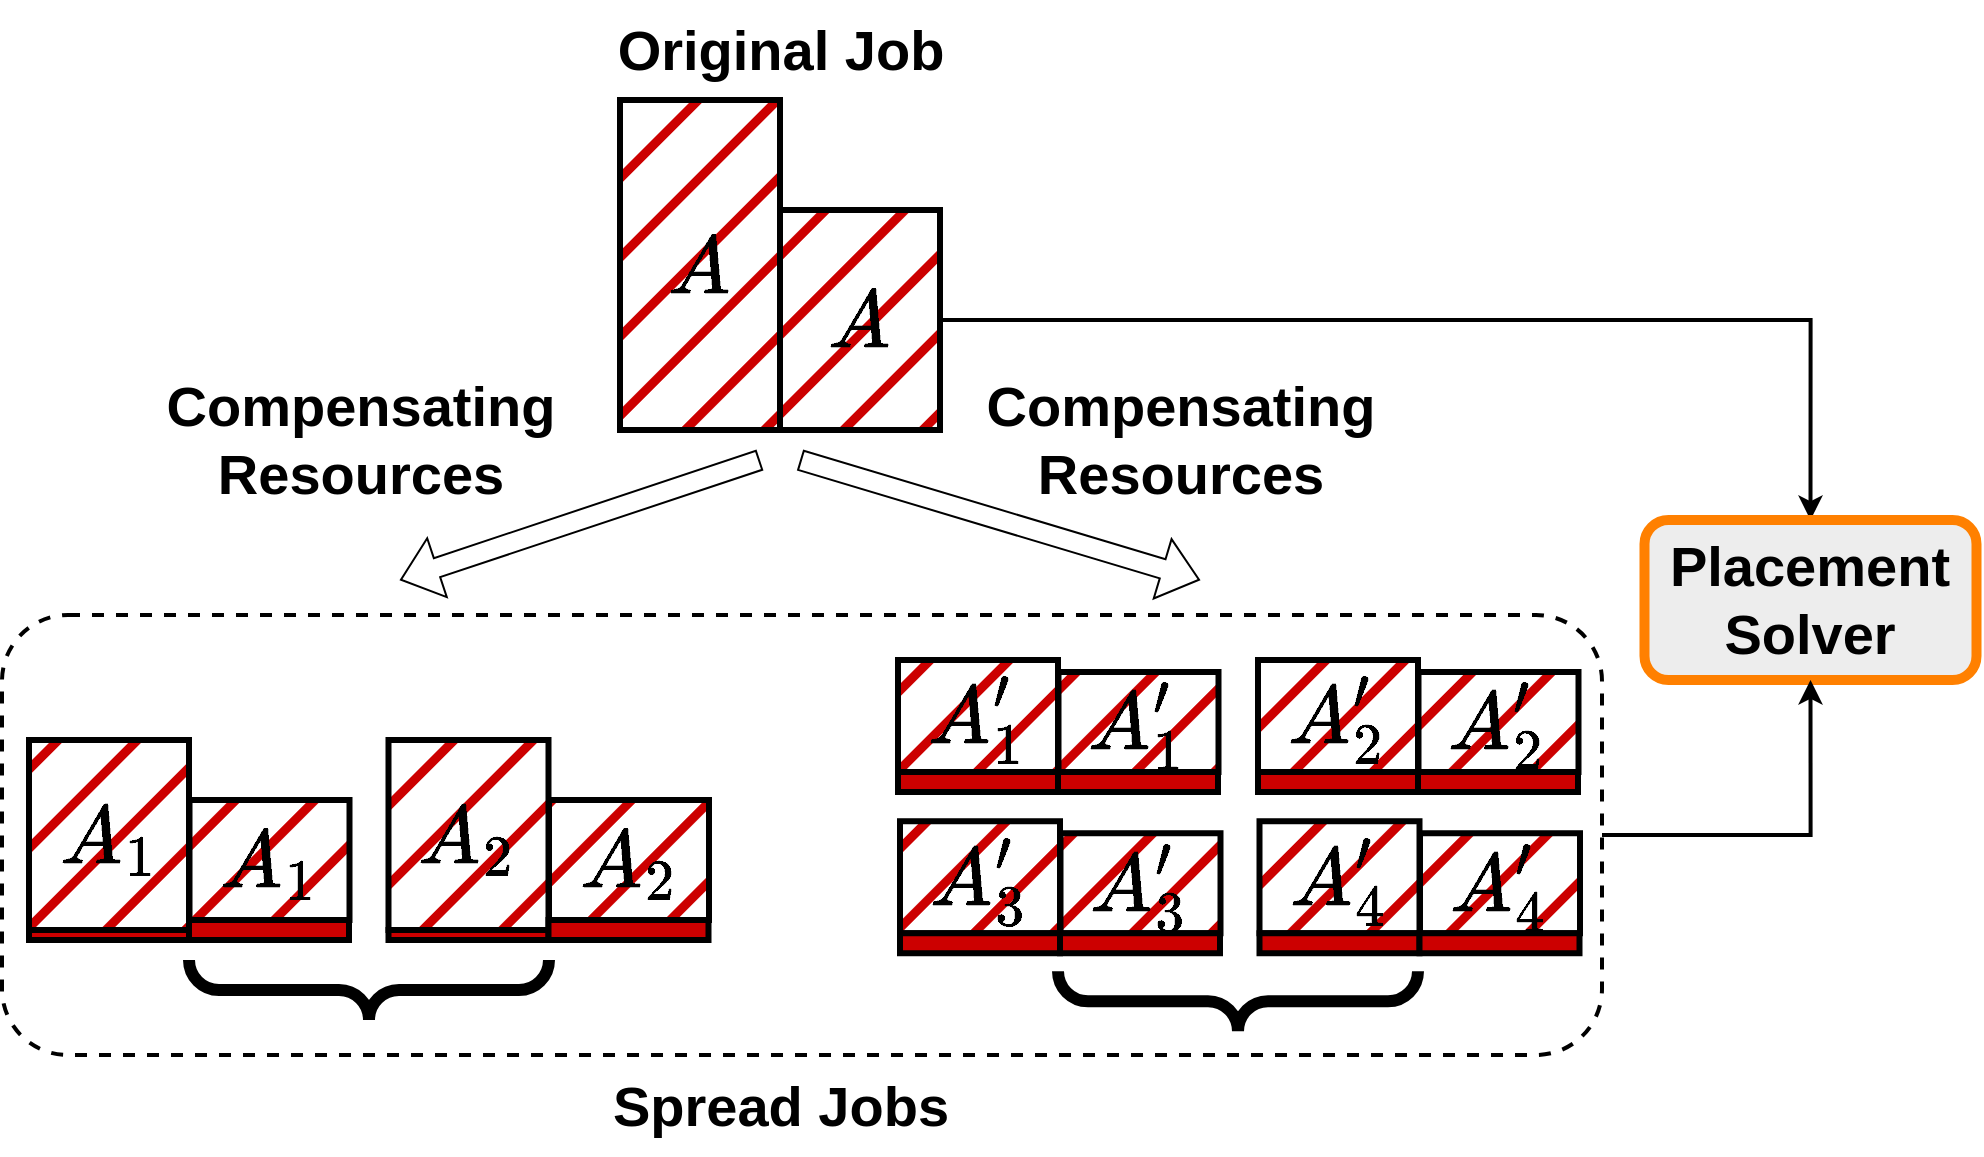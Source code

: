 <mxfile version="20.2.3" type="device"><diagram id="VKZ5tDg9HY9YZTMyLrIG" name="第 1 页"><mxGraphModel dx="1371" dy="2143" grid="1" gridSize="10" guides="1" tooltips="1" connect="1" arrows="1" fold="1" page="1" pageScale="1" pageWidth="827" pageHeight="1169" math="1" shadow="0"><root><mxCell id="0"/><mxCell id="1" parent="0"/><mxCell id="uwQKeoY-n7ju1iYqmJ69-62" value="" style="rounded=1;whiteSpace=wrap;html=1;fontSize=28;dashed=1;strokeWidth=2;" vertex="1" parent="1"><mxGeometry x="827" y="-277.5" width="800" height="220" as="geometry"/></mxCell><mxCell id="uwQKeoY-n7ju1iYqmJ69-1" value="" style="group" vertex="1" connectable="0" parent="1"><mxGeometry x="1276" y="-174.38" width="160.25" height="66" as="geometry"/></mxCell><mxCell id="uwQKeoY-n7ju1iYqmJ69-2" value="\[ A_3^\prime \]" style="rounded=0;whiteSpace=wrap;html=1;strokeWidth=3;fillColor=#CC0000;fontColor=#000000;strokeColor=default;fillStyle=hatch;container=0;fontStyle=1;fontFamily=Arail;fontSize=40;gradientColor=none;" vertex="1" parent="uwQKeoY-n7ju1iYqmJ69-1"><mxGeometry width="80" height="56" as="geometry"/></mxCell><mxCell id="uwQKeoY-n7ju1iYqmJ69-3" value="\[ A_3^\prime \]" style="rounded=0;whiteSpace=wrap;html=1;strokeWidth=3;fillColor=#CC0000;fontColor=#000000;strokeColor=default;fillStyle=hatch;container=0;fontStyle=1;fontFamily=Arail;fontSize=40;gradientColor=none;" vertex="1" parent="uwQKeoY-n7ju1iYqmJ69-1"><mxGeometry x="80.25" y="6" width="80" height="50" as="geometry"/></mxCell><mxCell id="uwQKeoY-n7ju1iYqmJ69-4" value="" style="rounded=0;whiteSpace=wrap;html=1;strokeWidth=3;fillColor=#CC0000;fontColor=#000000;strokeColor=default;fillStyle=solid;container=0;fontStyle=1;fontFamily=Arail;fontSize=48;gradientColor=none;" vertex="1" parent="uwQKeoY-n7ju1iYqmJ69-1"><mxGeometry y="56" width="80" height="10" as="geometry"/></mxCell><mxCell id="uwQKeoY-n7ju1iYqmJ69-5" value="" style="rounded=0;whiteSpace=wrap;html=1;strokeWidth=3;fillColor=#CC0000;fontColor=#000000;strokeColor=default;fillStyle=solid;container=0;fontStyle=1;fontFamily=Arail;fontSize=48;gradientColor=none;" vertex="1" parent="uwQKeoY-n7ju1iYqmJ69-1"><mxGeometry x="80" y="56" width="80" height="10" as="geometry"/></mxCell><mxCell id="uwQKeoY-n7ju1iYqmJ69-6" value="" style="group" vertex="1" connectable="0" parent="1"><mxGeometry x="1455" y="-255" width="160.25" height="66" as="geometry"/></mxCell><mxCell id="uwQKeoY-n7ju1iYqmJ69-7" value="\[ A_2^\prime \]" style="rounded=0;whiteSpace=wrap;html=1;strokeWidth=3;fillColor=#CC0000;fontColor=#000000;strokeColor=default;fillStyle=hatch;container=0;fontStyle=1;fontFamily=Arail;fontSize=40;gradientColor=none;" vertex="1" parent="uwQKeoY-n7ju1iYqmJ69-6"><mxGeometry width="80" height="56" as="geometry"/></mxCell><mxCell id="uwQKeoY-n7ju1iYqmJ69-8" value="\[ A_2^\prime \]" style="rounded=0;whiteSpace=wrap;html=1;strokeWidth=3;fillColor=#CC0000;fontColor=#000000;strokeColor=default;fillStyle=hatch;container=0;fontStyle=1;fontFamily=Arail;fontSize=40;gradientColor=none;" vertex="1" parent="uwQKeoY-n7ju1iYqmJ69-6"><mxGeometry x="80.25" y="6" width="80" height="50" as="geometry"/></mxCell><mxCell id="uwQKeoY-n7ju1iYqmJ69-9" value="" style="rounded=0;whiteSpace=wrap;html=1;strokeWidth=3;fillColor=#CC0000;fontColor=#000000;strokeColor=default;fillStyle=solid;container=0;fontStyle=1;fontFamily=Arail;fontSize=48;gradientColor=none;" vertex="1" parent="uwQKeoY-n7ju1iYqmJ69-6"><mxGeometry y="56" width="80" height="10" as="geometry"/></mxCell><mxCell id="uwQKeoY-n7ju1iYqmJ69-10" value="" style="rounded=0;whiteSpace=wrap;html=1;strokeWidth=3;fillColor=#CC0000;fontColor=#000000;strokeColor=default;fillStyle=solid;container=0;fontStyle=1;fontFamily=Arail;fontSize=48;gradientColor=none;" vertex="1" parent="uwQKeoY-n7ju1iYqmJ69-6"><mxGeometry x="80" y="56" width="80" height="10" as="geometry"/></mxCell><mxCell id="uwQKeoY-n7ju1iYqmJ69-11" value="" style="group" vertex="1" connectable="0" parent="1"><mxGeometry x="1455.75" y="-174.38" width="160.25" height="66" as="geometry"/></mxCell><mxCell id="uwQKeoY-n7ju1iYqmJ69-12" value="\[ A_4^\prime \]" style="rounded=0;whiteSpace=wrap;html=1;strokeWidth=3;fillColor=#CC0000;fontColor=#000000;strokeColor=default;fillStyle=hatch;container=0;fontStyle=1;fontFamily=Arail;fontSize=40;gradientColor=none;" vertex="1" parent="uwQKeoY-n7ju1iYqmJ69-11"><mxGeometry width="80" height="56" as="geometry"/></mxCell><mxCell id="uwQKeoY-n7ju1iYqmJ69-13" value="\[ A_4^\prime \]" style="rounded=0;whiteSpace=wrap;html=1;strokeWidth=3;fillColor=#CC0000;fontColor=#000000;strokeColor=default;fillStyle=hatch;container=0;fontStyle=1;fontFamily=Arail;fontSize=40;gradientColor=none;" vertex="1" parent="uwQKeoY-n7ju1iYqmJ69-11"><mxGeometry x="80.25" y="6" width="80" height="50" as="geometry"/></mxCell><mxCell id="uwQKeoY-n7ju1iYqmJ69-14" value="" style="rounded=0;whiteSpace=wrap;html=1;strokeWidth=3;fillColor=#CC0000;fontColor=#000000;strokeColor=default;fillStyle=solid;container=0;fontStyle=1;fontFamily=Arail;fontSize=48;gradientColor=none;" vertex="1" parent="uwQKeoY-n7ju1iYqmJ69-11"><mxGeometry y="56" width="80" height="10" as="geometry"/></mxCell><mxCell id="uwQKeoY-n7ju1iYqmJ69-15" value="" style="rounded=0;whiteSpace=wrap;html=1;strokeWidth=3;fillColor=#CC0000;fontColor=#000000;strokeColor=default;fillStyle=solid;container=0;fontStyle=1;fontFamily=Arail;fontSize=48;gradientColor=none;" vertex="1" parent="uwQKeoY-n7ju1iYqmJ69-11"><mxGeometry x="80" y="56" width="80" height="10" as="geometry"/></mxCell><mxCell id="uwQKeoY-n7ju1iYqmJ69-16" value="" style="labelPosition=right;align=left;strokeWidth=6;shape=mxgraph.mockup.markup.curlyBrace;html=1;shadow=0;dashed=0;strokeColor=#000000;direction=north;rotation=-90;fillColor=#000000;" vertex="1" parent="1"><mxGeometry x="995.5" y="-180" width="30" height="180" as="geometry"/></mxCell><mxCell id="uwQKeoY-n7ju1iYqmJ69-21" value="\[ A_1 \]" style="rounded=0;whiteSpace=wrap;html=1;strokeWidth=3;fillColor=#CC0000;fontColor=#000000;strokeColor=default;fillStyle=hatch;container=0;fontStyle=1;fontFamily=Arail;fontSize=40;gradientColor=none;" vertex="1" parent="1"><mxGeometry x="840.5" y="-215" width="80" height="95" as="geometry"/></mxCell><mxCell id="uwQKeoY-n7ju1iYqmJ69-22" value="\[ A_1 \]" style="rounded=0;whiteSpace=wrap;html=1;strokeWidth=3;fillColor=#CC0000;fontColor=#000000;strokeColor=default;fillStyle=hatch;container=0;fontStyle=1;fontFamily=Arail;fontSize=40;gradientColor=none;" vertex="1" parent="1"><mxGeometry x="920.75" y="-185" width="80" height="60" as="geometry"/></mxCell><mxCell id="uwQKeoY-n7ju1iYqmJ69-66" style="edgeStyle=orthogonalEdgeStyle;rounded=0;orthogonalLoop=1;jettySize=auto;html=1;entryX=0.5;entryY=0;entryDx=0;entryDy=0;fontSize=28;strokeWidth=2;" edge="1" parent="1" source="uwQKeoY-n7ju1iYqmJ69-23" target="uwQKeoY-n7ju1iYqmJ69-65"><mxGeometry relative="1" as="geometry"/></mxCell><mxCell id="uwQKeoY-n7ju1iYqmJ69-23" value="&lt;font style=&quot;font-size: 40px;&quot;&gt;\[ A \]&lt;/font&gt;" style="rounded=0;whiteSpace=wrap;html=1;strokeWidth=3;fillColor=#CC0000;fontColor=#000000;strokeColor=default;fillStyle=hatch;container=0;fontStyle=1;fontFamily=Arail;fontSize=40;gradientColor=none;" vertex="1" parent="1"><mxGeometry x="1216" y="-480" width="80" height="110" as="geometry"/></mxCell><mxCell id="uwQKeoY-n7ju1iYqmJ69-24" value="&lt;font style=&quot;font-size: 40px;&quot;&gt;\[ A \]&lt;/font&gt;" style="rounded=0;whiteSpace=wrap;html=1;strokeWidth=3;fillColor=#CC0000;fontColor=#000000;strokeColor=default;fillStyle=hatch;container=0;fontStyle=1;fontFamily=Arail;fontSize=40;gradientColor=none;" vertex="1" parent="1"><mxGeometry x="1136" y="-535" width="80" height="165" as="geometry"/></mxCell><mxCell id="uwQKeoY-n7ju1iYqmJ69-26" value="" style="rounded=0;whiteSpace=wrap;html=1;strokeWidth=3;fillColor=#CC0000;fontColor=#000000;strokeColor=default;fillStyle=solid;container=0;fontStyle=1;fontFamily=Arail;fontSize=48;gradientColor=none;" vertex="1" parent="1"><mxGeometry x="840.5" y="-120" width="80" height="5" as="geometry"/></mxCell><mxCell id="uwQKeoY-n7ju1iYqmJ69-27" value="" style="rounded=0;whiteSpace=wrap;html=1;strokeWidth=3;fillColor=#CC0000;fontColor=#000000;strokeColor=default;fillStyle=solid;container=0;fontStyle=1;fontFamily=Arail;fontSize=48;gradientColor=none;" vertex="1" parent="1"><mxGeometry x="920.5" y="-125" width="80" height="10" as="geometry"/></mxCell><mxCell id="uwQKeoY-n7ju1iYqmJ69-28" value="\[ A_2 \]" style="rounded=0;whiteSpace=wrap;html=1;strokeWidth=3;fillColor=#CC0000;fontColor=#000000;strokeColor=default;fillStyle=hatch;container=0;fontStyle=1;fontFamily=Arail;fontSize=40;gradientColor=none;" vertex="1" parent="1"><mxGeometry x="1020.25" y="-215" width="80" height="95" as="geometry"/></mxCell><mxCell id="uwQKeoY-n7ju1iYqmJ69-29" value="\[ A_2 \]" style="rounded=0;whiteSpace=wrap;html=1;strokeWidth=3;fillColor=#CC0000;fontColor=#000000;strokeColor=default;fillStyle=hatch;container=0;fontStyle=1;fontFamily=Arail;fontSize=40;gradientColor=none;" vertex="1" parent="1"><mxGeometry x="1100.5" y="-185" width="80" height="60" as="geometry"/></mxCell><mxCell id="uwQKeoY-n7ju1iYqmJ69-30" value="" style="rounded=0;whiteSpace=wrap;html=1;strokeWidth=3;fillColor=#CC0000;fontColor=#000000;strokeColor=default;fillStyle=solid;container=0;fontStyle=1;fontFamily=Arail;fontSize=48;gradientColor=none;" vertex="1" parent="1"><mxGeometry x="1020.25" y="-120" width="80" height="5" as="geometry"/></mxCell><mxCell id="uwQKeoY-n7ju1iYqmJ69-31" value="" style="rounded=0;whiteSpace=wrap;html=1;strokeWidth=3;fillColor=#CC0000;fontColor=#000000;strokeColor=default;fillStyle=solid;container=0;fontStyle=1;fontFamily=Arail;fontSize=48;gradientColor=none;" vertex="1" parent="1"><mxGeometry x="1100.25" y="-125" width="80" height="10" as="geometry"/></mxCell><mxCell id="uwQKeoY-n7ju1iYqmJ69-32" value="" style="group" vertex="1" connectable="0" parent="1"><mxGeometry x="1275" y="-255" width="160.25" height="66" as="geometry"/></mxCell><mxCell id="uwQKeoY-n7ju1iYqmJ69-33" value="\[ A_1^\prime \]" style="rounded=0;whiteSpace=wrap;html=1;strokeWidth=3;fillColor=#CC0000;fontColor=#000000;strokeColor=default;fillStyle=hatch;container=0;fontStyle=1;fontFamily=Arail;fontSize=40;gradientColor=none;" vertex="1" parent="uwQKeoY-n7ju1iYqmJ69-32"><mxGeometry width="80" height="56" as="geometry"/></mxCell><mxCell id="uwQKeoY-n7ju1iYqmJ69-34" value="\[ A_1^\prime \]" style="rounded=0;whiteSpace=wrap;html=1;strokeWidth=3;fillColor=#CC0000;fontColor=#000000;strokeColor=default;fillStyle=hatch;container=0;fontStyle=1;fontFamily=Arail;fontSize=40;gradientColor=none;" vertex="1" parent="uwQKeoY-n7ju1iYqmJ69-32"><mxGeometry x="80.25" y="6" width="80" height="50" as="geometry"/></mxCell><mxCell id="uwQKeoY-n7ju1iYqmJ69-35" value="" style="rounded=0;whiteSpace=wrap;html=1;strokeWidth=3;fillColor=#CC0000;fontColor=#000000;strokeColor=default;fillStyle=solid;container=0;fontStyle=1;fontFamily=Arail;fontSize=48;gradientColor=none;" vertex="1" parent="uwQKeoY-n7ju1iYqmJ69-32"><mxGeometry y="56" width="80" height="10" as="geometry"/></mxCell><mxCell id="uwQKeoY-n7ju1iYqmJ69-36" value="" style="rounded=0;whiteSpace=wrap;html=1;strokeWidth=3;fillColor=#CC0000;fontColor=#000000;strokeColor=default;fillStyle=solid;container=0;fontStyle=1;fontFamily=Arail;fontSize=48;gradientColor=none;" vertex="1" parent="uwQKeoY-n7ju1iYqmJ69-32"><mxGeometry x="80" y="56" width="80" height="10" as="geometry"/></mxCell><mxCell id="uwQKeoY-n7ju1iYqmJ69-52" value="" style="labelPosition=right;align=left;strokeWidth=6;shape=mxgraph.mockup.markup.curlyBrace;html=1;shadow=0;dashed=0;strokeColor=#000000;direction=north;rotation=-90;fillColor=#000000;" vertex="1" parent="1"><mxGeometry x="1430" y="-174.38" width="30" height="180" as="geometry"/></mxCell><mxCell id="uwQKeoY-n7ju1iYqmJ69-57" value="" style="shape=flexArrow;endArrow=classic;html=1;rounded=0;" edge="1" parent="1"><mxGeometry width="50" height="50" relative="1" as="geometry"><mxPoint x="1226" y="-355" as="sourcePoint"/><mxPoint x="1426" y="-295" as="targetPoint"/></mxGeometry></mxCell><mxCell id="uwQKeoY-n7ju1iYqmJ69-58" value="" style="shape=flexArrow;endArrow=classic;html=1;rounded=0;" edge="1" parent="1"><mxGeometry width="50" height="50" relative="1" as="geometry"><mxPoint x="1206" y="-355" as="sourcePoint"/><mxPoint x="1026" y="-295" as="targetPoint"/></mxGeometry></mxCell><mxCell id="uwQKeoY-n7ju1iYqmJ69-60" value="Compensating&lt;br style=&quot;font-size: 28px;&quot;&gt;Resources" style="text;html=1;align=center;verticalAlign=middle;resizable=0;points=[];autosize=1;strokeColor=none;fillColor=none;fontSize=28;fontStyle=1" vertex="1" parent="1"><mxGeometry x="896" y="-405" width="220" height="80" as="geometry"/></mxCell><mxCell id="uwQKeoY-n7ju1iYqmJ69-61" value="Compensating&lt;br style=&quot;font-size: 28px;&quot;&gt;Resources" style="text;html=1;align=center;verticalAlign=middle;resizable=0;points=[];autosize=1;strokeColor=none;fillColor=none;fontSize=28;fontStyle=1" vertex="1" parent="1"><mxGeometry x="1306" y="-405" width="220" height="80" as="geometry"/></mxCell><mxCell id="uwQKeoY-n7ju1iYqmJ69-63" value="Original Job" style="text;html=1;align=center;verticalAlign=middle;resizable=0;points=[];autosize=1;strokeColor=none;fillColor=none;fontSize=28;fontStyle=1" vertex="1" parent="1"><mxGeometry x="1121" y="-585" width="190" height="50" as="geometry"/></mxCell><mxCell id="uwQKeoY-n7ju1iYqmJ69-64" value="Spread Jobs" style="text;html=1;align=center;verticalAlign=middle;resizable=0;points=[];autosize=1;strokeColor=none;fillColor=none;fontSize=28;fontStyle=1" vertex="1" parent="1"><mxGeometry x="1121" y="-57.5" width="190" height="50" as="geometry"/></mxCell><mxCell id="uwQKeoY-n7ju1iYqmJ69-65" value="&lt;span style=&quot;font-size: 28px;&quot;&gt;Placement Solver&lt;br style=&quot;font-size: 28px;&quot;&gt;&lt;/span&gt;" style="rounded=1;whiteSpace=wrap;html=1;fillColor=#EDEDED;strokeColor=#FF8000;strokeWidth=5;fontStyle=1;fontFamily=Arial;fontSize=28;" vertex="1" parent="1"><mxGeometry x="1648.25" y="-325" width="166" height="80" as="geometry"/></mxCell><mxCell id="uwQKeoY-n7ju1iYqmJ69-67" style="edgeStyle=orthogonalEdgeStyle;rounded=0;orthogonalLoop=1;jettySize=auto;html=1;entryX=0.5;entryY=1;entryDx=0;entryDy=0;fontSize=28;strokeWidth=2;exitX=1;exitY=0.5;exitDx=0;exitDy=0;" edge="1" parent="1" source="uwQKeoY-n7ju1iYqmJ69-62" target="uwQKeoY-n7ju1iYqmJ69-65"><mxGeometry relative="1" as="geometry"/></mxCell></root></mxGraphModel></diagram></mxfile>